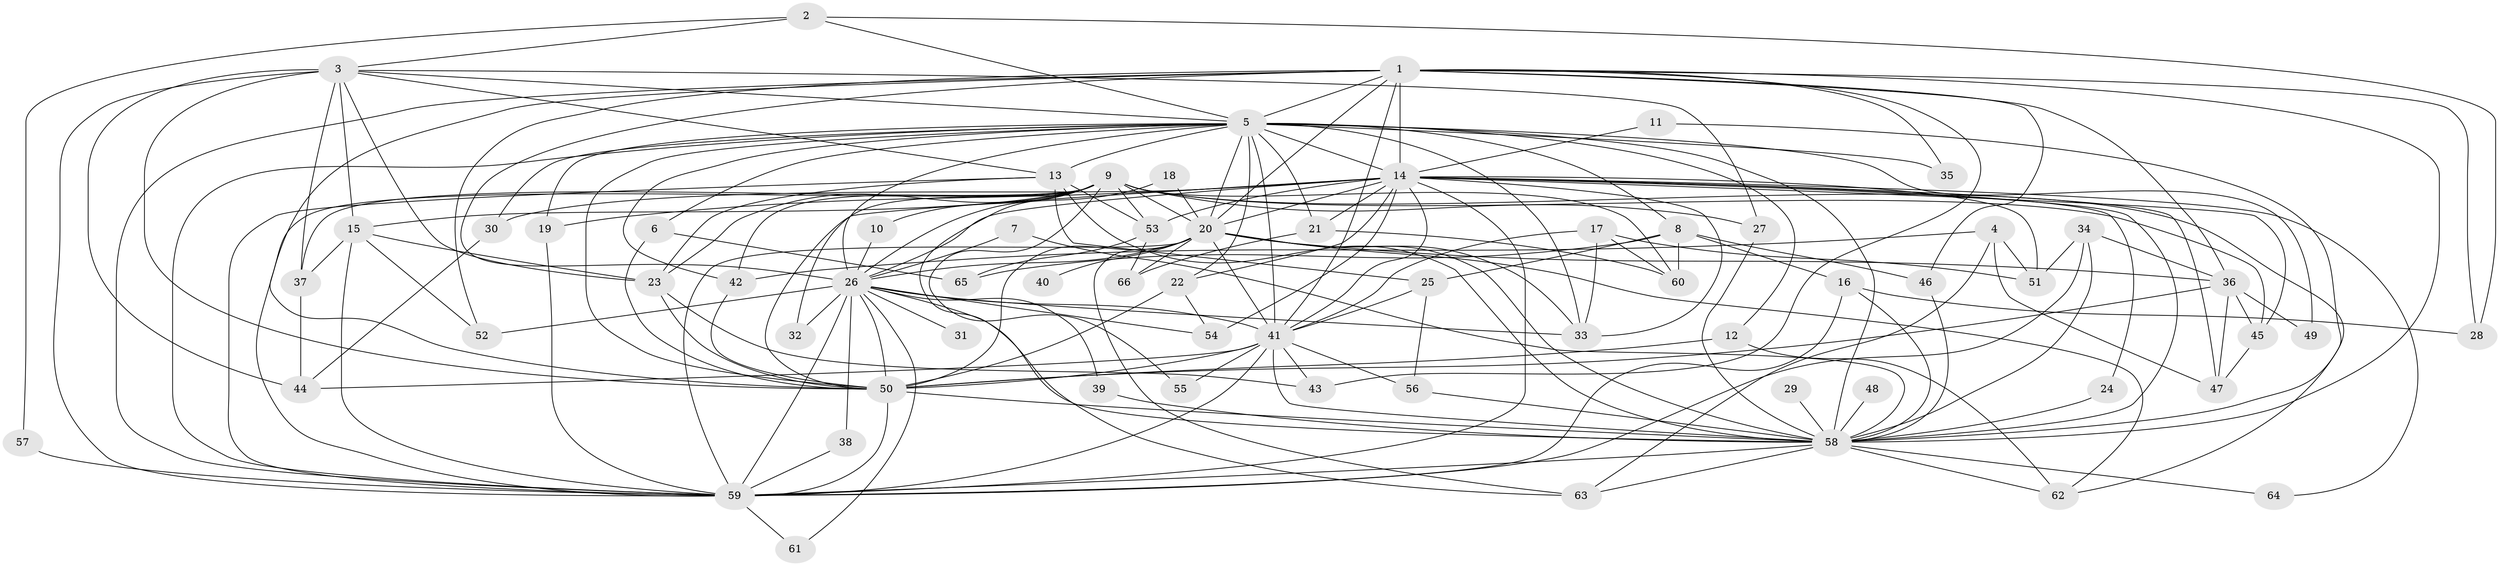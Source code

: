 // original degree distribution, {22: 0.015151515151515152, 31: 0.007575757575757576, 23: 0.007575757575757576, 20: 0.015151515151515152, 29: 0.007575757575757576, 24: 0.007575757575757576, 18: 0.007575757575757576, 16: 0.007575757575757576, 5: 0.045454545454545456, 9: 0.007575757575757576, 17: 0.007575757575757576, 2: 0.5454545454545454, 3: 0.1893939393939394, 4: 0.09848484848484848, 6: 0.022727272727272728, 8: 0.007575757575757576}
// Generated by graph-tools (version 1.1) at 2025/36/03/04/25 23:36:33]
// undirected, 66 vertices, 184 edges
graph export_dot {
  node [color=gray90,style=filled];
  1;
  2;
  3;
  4;
  5;
  6;
  7;
  8;
  9;
  10;
  11;
  12;
  13;
  14;
  15;
  16;
  17;
  18;
  19;
  20;
  21;
  22;
  23;
  24;
  25;
  26;
  27;
  28;
  29;
  30;
  31;
  32;
  33;
  34;
  35;
  36;
  37;
  38;
  39;
  40;
  41;
  42;
  43;
  44;
  45;
  46;
  47;
  48;
  49;
  50;
  51;
  52;
  53;
  54;
  55;
  56;
  57;
  58;
  59;
  60;
  61;
  62;
  63;
  64;
  65;
  66;
  1 -- 5 [weight=2.0];
  1 -- 14 [weight=2.0];
  1 -- 20 [weight=1.0];
  1 -- 26 [weight=1.0];
  1 -- 28 [weight=1.0];
  1 -- 35 [weight=2.0];
  1 -- 36 [weight=1.0];
  1 -- 41 [weight=1.0];
  1 -- 43 [weight=1.0];
  1 -- 46 [weight=1.0];
  1 -- 50 [weight=1.0];
  1 -- 52 [weight=1.0];
  1 -- 58 [weight=1.0];
  1 -- 59 [weight=1.0];
  2 -- 3 [weight=1.0];
  2 -- 5 [weight=1.0];
  2 -- 28 [weight=1.0];
  2 -- 57 [weight=1.0];
  3 -- 5 [weight=1.0];
  3 -- 13 [weight=1.0];
  3 -- 15 [weight=1.0];
  3 -- 23 [weight=1.0];
  3 -- 27 [weight=1.0];
  3 -- 37 [weight=1.0];
  3 -- 44 [weight=1.0];
  3 -- 50 [weight=1.0];
  3 -- 59 [weight=1.0];
  4 -- 42 [weight=1.0];
  4 -- 47 [weight=1.0];
  4 -- 51 [weight=1.0];
  4 -- 63 [weight=1.0];
  5 -- 6 [weight=1.0];
  5 -- 8 [weight=1.0];
  5 -- 12 [weight=1.0];
  5 -- 13 [weight=2.0];
  5 -- 14 [weight=4.0];
  5 -- 19 [weight=1.0];
  5 -- 20 [weight=2.0];
  5 -- 21 [weight=1.0];
  5 -- 22 [weight=1.0];
  5 -- 26 [weight=2.0];
  5 -- 30 [weight=1.0];
  5 -- 33 [weight=1.0];
  5 -- 35 [weight=1.0];
  5 -- 41 [weight=2.0];
  5 -- 42 [weight=1.0];
  5 -- 49 [weight=1.0];
  5 -- 50 [weight=3.0];
  5 -- 58 [weight=3.0];
  5 -- 59 [weight=2.0];
  6 -- 50 [weight=1.0];
  6 -- 65 [weight=1.0];
  7 -- 26 [weight=1.0];
  7 -- 58 [weight=2.0];
  8 -- 16 [weight=1.0];
  8 -- 25 [weight=1.0];
  8 -- 46 [weight=1.0];
  8 -- 60 [weight=1.0];
  8 -- 65 [weight=1.0];
  9 -- 10 [weight=1.0];
  9 -- 15 [weight=1.0];
  9 -- 20 [weight=1.0];
  9 -- 23 [weight=1.0];
  9 -- 27 [weight=1.0];
  9 -- 32 [weight=1.0];
  9 -- 37 [weight=1.0];
  9 -- 42 [weight=1.0];
  9 -- 45 [weight=1.0];
  9 -- 53 [weight=1.0];
  9 -- 55 [weight=2.0];
  9 -- 59 [weight=1.0];
  9 -- 60 [weight=1.0];
  9 -- 62 [weight=1.0];
  9 -- 63 [weight=2.0];
  10 -- 26 [weight=1.0];
  11 -- 14 [weight=1.0];
  11 -- 58 [weight=1.0];
  12 -- 50 [weight=1.0];
  12 -- 62 [weight=1.0];
  13 -- 23 [weight=1.0];
  13 -- 25 [weight=1.0];
  13 -- 53 [weight=1.0];
  13 -- 58 [weight=1.0];
  13 -- 59 [weight=1.0];
  14 -- 19 [weight=1.0];
  14 -- 20 [weight=2.0];
  14 -- 21 [weight=1.0];
  14 -- 22 [weight=1.0];
  14 -- 24 [weight=1.0];
  14 -- 26 [weight=2.0];
  14 -- 30 [weight=1.0];
  14 -- 33 [weight=1.0];
  14 -- 41 [weight=2.0];
  14 -- 45 [weight=1.0];
  14 -- 47 [weight=1.0];
  14 -- 50 [weight=2.0];
  14 -- 51 [weight=1.0];
  14 -- 53 [weight=2.0];
  14 -- 54 [weight=1.0];
  14 -- 58 [weight=1.0];
  14 -- 59 [weight=2.0];
  14 -- 64 [weight=1.0];
  15 -- 23 [weight=1.0];
  15 -- 37 [weight=1.0];
  15 -- 52 [weight=1.0];
  15 -- 59 [weight=1.0];
  16 -- 28 [weight=1.0];
  16 -- 58 [weight=1.0];
  16 -- 59 [weight=1.0];
  17 -- 33 [weight=1.0];
  17 -- 41 [weight=1.0];
  17 -- 51 [weight=1.0];
  17 -- 60 [weight=1.0];
  18 -- 20 [weight=1.0];
  18 -- 26 [weight=1.0];
  19 -- 59 [weight=1.0];
  20 -- 26 [weight=2.0];
  20 -- 33 [weight=1.0];
  20 -- 36 [weight=1.0];
  20 -- 40 [weight=1.0];
  20 -- 41 [weight=1.0];
  20 -- 50 [weight=1.0];
  20 -- 58 [weight=1.0];
  20 -- 59 [weight=1.0];
  20 -- 62 [weight=1.0];
  20 -- 63 [weight=1.0];
  20 -- 66 [weight=1.0];
  21 -- 60 [weight=1.0];
  21 -- 66 [weight=1.0];
  22 -- 50 [weight=1.0];
  22 -- 54 [weight=1.0];
  23 -- 43 [weight=1.0];
  23 -- 50 [weight=1.0];
  24 -- 58 [weight=1.0];
  25 -- 41 [weight=1.0];
  25 -- 56 [weight=1.0];
  26 -- 31 [weight=1.0];
  26 -- 32 [weight=1.0];
  26 -- 33 [weight=1.0];
  26 -- 38 [weight=1.0];
  26 -- 39 [weight=1.0];
  26 -- 41 [weight=1.0];
  26 -- 50 [weight=2.0];
  26 -- 52 [weight=1.0];
  26 -- 54 [weight=1.0];
  26 -- 58 [weight=1.0];
  26 -- 59 [weight=1.0];
  26 -- 61 [weight=1.0];
  27 -- 58 [weight=1.0];
  29 -- 58 [weight=1.0];
  30 -- 44 [weight=1.0];
  34 -- 36 [weight=1.0];
  34 -- 51 [weight=1.0];
  34 -- 58 [weight=1.0];
  34 -- 59 [weight=1.0];
  36 -- 45 [weight=1.0];
  36 -- 47 [weight=1.0];
  36 -- 49 [weight=1.0];
  36 -- 50 [weight=2.0];
  37 -- 44 [weight=1.0];
  38 -- 59 [weight=1.0];
  39 -- 58 [weight=1.0];
  41 -- 43 [weight=1.0];
  41 -- 44 [weight=1.0];
  41 -- 50 [weight=3.0];
  41 -- 55 [weight=1.0];
  41 -- 56 [weight=1.0];
  41 -- 58 [weight=2.0];
  41 -- 59 [weight=1.0];
  42 -- 50 [weight=1.0];
  45 -- 47 [weight=1.0];
  46 -- 58 [weight=1.0];
  48 -- 58 [weight=1.0];
  50 -- 58 [weight=1.0];
  50 -- 59 [weight=2.0];
  53 -- 65 [weight=1.0];
  53 -- 66 [weight=1.0];
  56 -- 58 [weight=1.0];
  57 -- 59 [weight=2.0];
  58 -- 59 [weight=1.0];
  58 -- 62 [weight=1.0];
  58 -- 63 [weight=1.0];
  58 -- 64 [weight=1.0];
  59 -- 61 [weight=1.0];
}
